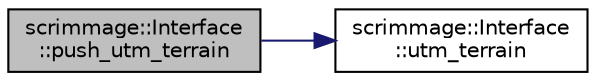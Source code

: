 digraph "scrimmage::Interface::push_utm_terrain"
{
 // LATEX_PDF_SIZE
  edge [fontname="Helvetica",fontsize="10",labelfontname="Helvetica",labelfontsize="10"];
  node [fontname="Helvetica",fontsize="10",shape=record];
  rankdir="LR";
  Node1 [label="scrimmage::Interface\l::push_utm_terrain",height=0.2,width=0.4,color="black", fillcolor="grey75", style="filled", fontcolor="black",tooltip=" "];
  Node1 -> Node2 [color="midnightblue",fontsize="10",style="solid",fontname="Helvetica"];
  Node2 [label="scrimmage::Interface\l::utm_terrain",height=0.2,width=0.4,color="black", fillcolor="white", style="filled",URL="$classscrimmage_1_1Interface.html#a8f06742fc6876704b15de6ecb5ca5daf",tooltip=" "];
}
